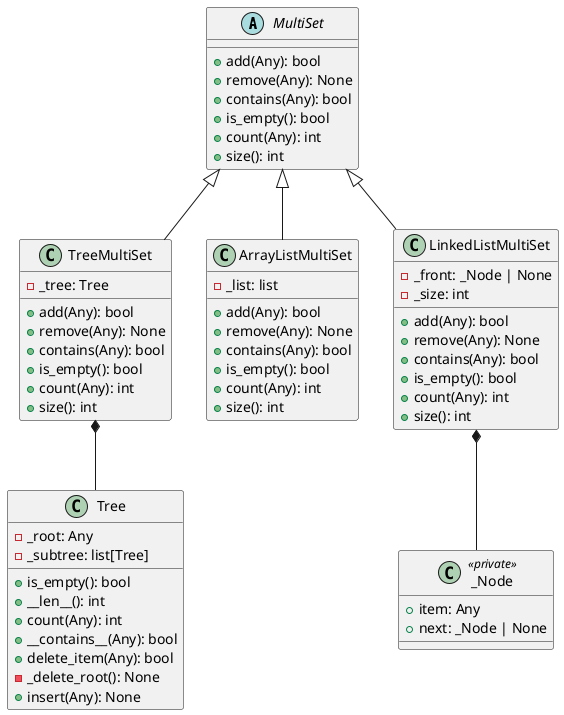 @startuml
'https://plantuml.com/sequence-diagram



abstract MultiSet {
+add(Any): bool
+remove(Any): None
+contains(Any): bool
+is_empty(): bool
+count(Any): int
+size(): int

}

class Tree {
    -_root: Any
    -_subtree: list[Tree]

    +is_empty(): bool
    +__len__(): int
    +count(Any): int
    +__contains__(Any): bool
    +delete_item(Any): bool
    -_delete_root(): None
    +insert(Any): None

}

MultiSet <|-- TreeMultiSet
TreeMultiSet *-- Tree
class TreeMultiSet {
-_tree: Tree
+add(Any): bool
+remove(Any): None
+contains(Any): bool
+is_empty(): bool
+count(Any): int
+size(): int
}

MultiSet <|-- ArrayListMultiSet
class ArrayListMultiSet {
-_list: list
+add(Any): bool
+remove(Any): None
+contains(Any): bool
+is_empty(): bool
+count(Any): int
+size(): int
}

MultiSet <|-- LinkedListMultiSet
LinkedListMultiSet *-- _Node
class LinkedListMultiSet {
-_front: _Node | None
-_size: int

+add(Any): bool
+remove(Any): None
+contains(Any): bool
+is_empty(): bool
+count(Any): int
+size(): int
}


class _Node <<private>>{
+item: Any
+next: _Node | None
}

@enduml